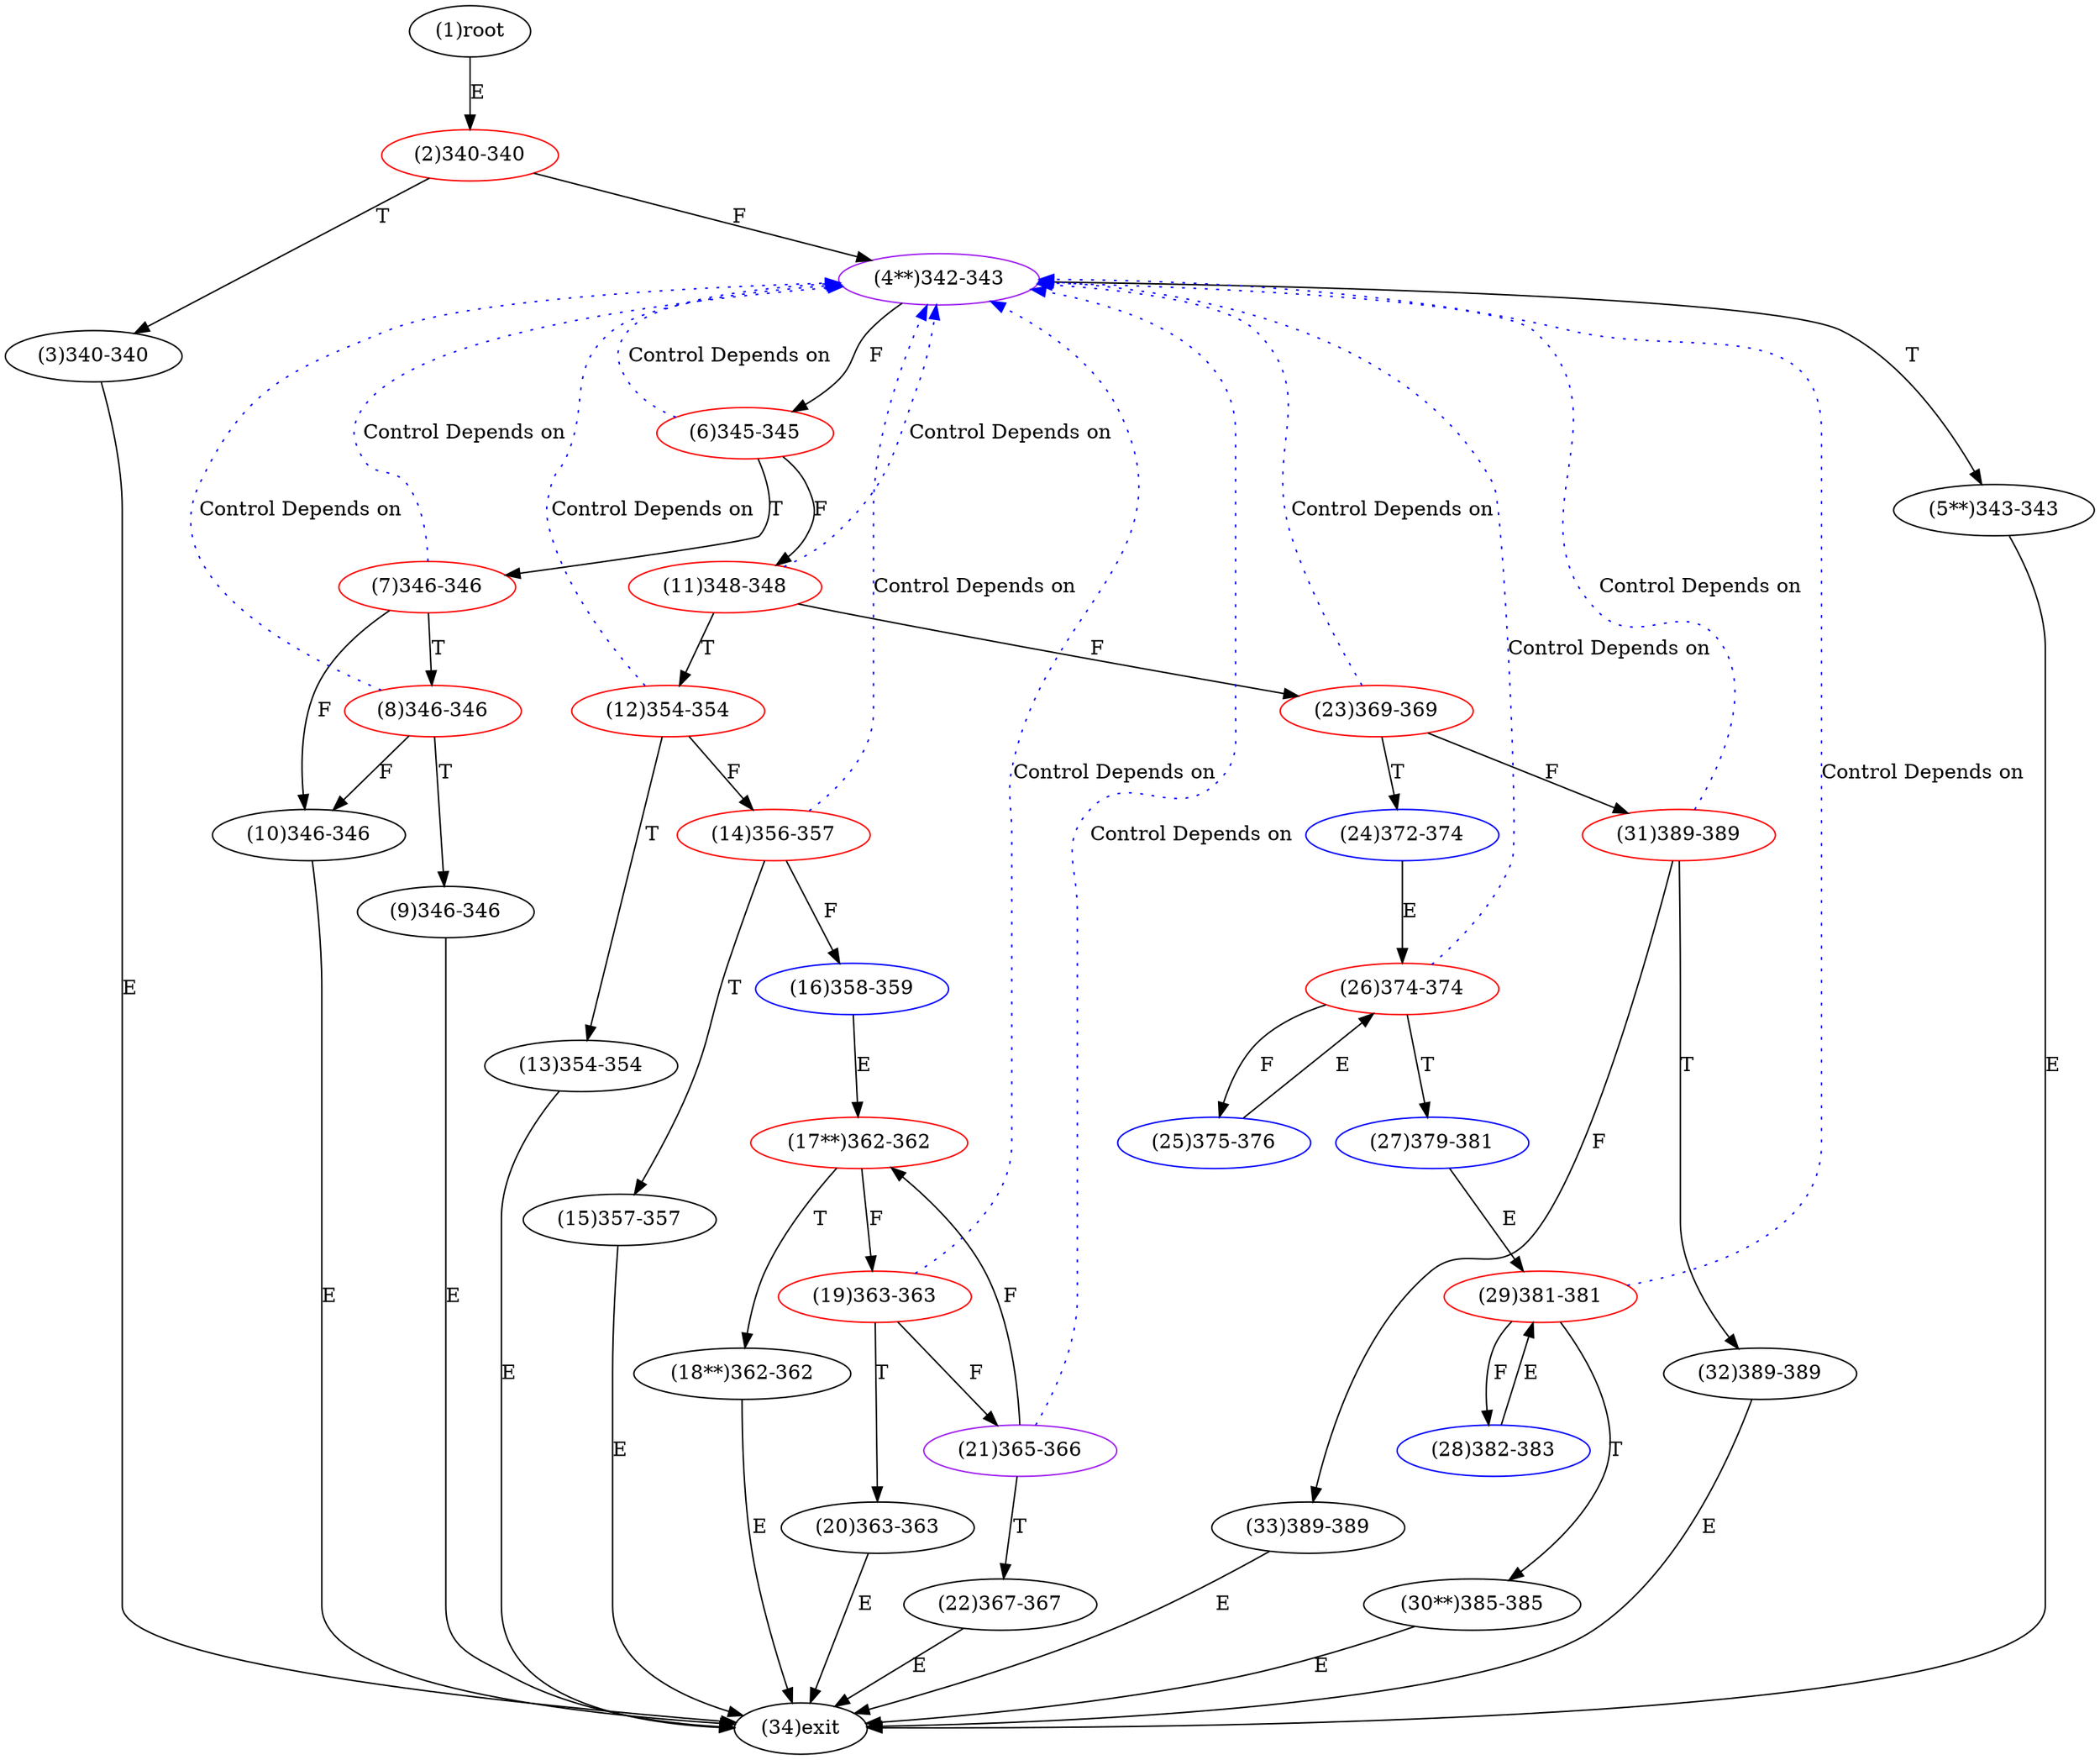digraph "" { 
1[ label="(1)root"];
2[ label="(2)340-340",color=red];
3[ label="(3)340-340"];
4[ label="(4**)342-343",color=purple];
5[ label="(5**)343-343"];
6[ label="(6)345-345",color=red];
7[ label="(7)346-346",color=red];
8[ label="(8)346-346",color=red];
9[ label="(9)346-346"];
10[ label="(10)346-346"];
11[ label="(11)348-348",color=red];
12[ label="(12)354-354",color=red];
13[ label="(13)354-354"];
14[ label="(14)356-357",color=red];
15[ label="(15)357-357"];
17[ label="(17**)362-362",color=red];
16[ label="(16)358-359",color=blue];
19[ label="(19)363-363",color=red];
18[ label="(18**)362-362"];
21[ label="(21)365-366",color=purple];
20[ label="(20)363-363"];
23[ label="(23)369-369",color=red];
22[ label="(22)367-367"];
25[ label="(25)375-376",color=blue];
24[ label="(24)372-374",color=blue];
27[ label="(27)379-381",color=blue];
26[ label="(26)374-374",color=red];
29[ label="(29)381-381",color=red];
28[ label="(28)382-383",color=blue];
31[ label="(31)389-389",color=red];
30[ label="(30**)385-385"];
34[ label="(34)exit"];
32[ label="(32)389-389"];
33[ label="(33)389-389"];
1->2[ label="E"];
2->4[ label="F"];
2->3[ label="T"];
3->34[ label="E"];
4->6[ label="F"];
4->5[ label="T"];
5->34[ label="E"];
6->11[ label="F"];
6->7[ label="T"];
7->10[ label="F"];
7->8[ label="T"];
8->10[ label="F"];
8->9[ label="T"];
9->34[ label="E"];
10->34[ label="E"];
11->23[ label="F"];
11->12[ label="T"];
12->14[ label="F"];
12->13[ label="T"];
13->34[ label="E"];
14->16[ label="F"];
14->15[ label="T"];
15->34[ label="E"];
16->17[ label="E"];
17->19[ label="F"];
17->18[ label="T"];
18->34[ label="E"];
19->21[ label="F"];
19->20[ label="T"];
20->34[ label="E"];
21->17[ label="F"];
21->22[ label="T"];
22->34[ label="E"];
23->31[ label="F"];
23->24[ label="T"];
24->26[ label="E"];
25->26[ label="E"];
26->25[ label="F"];
26->27[ label="T"];
27->29[ label="E"];
28->29[ label="E"];
29->28[ label="F"];
29->30[ label="T"];
30->34[ label="E"];
31->33[ label="F"];
31->32[ label="T"];
32->34[ label="E"];
33->34[ label="E"];
6->4[ color="blue" label="Control Depends on" style = dotted ];
7->4[ color="blue" label="Control Depends on" style = dotted ];
8->4[ color="blue" label="Control Depends on" style = dotted ];
11->4[ color="blue" label="Control Depends on" style = dotted ];
12->4[ color="blue" label="Control Depends on" style = dotted ];
14->4[ color="blue" label="Control Depends on" style = dotted ];
19->4[ color="blue" label="Control Depends on" style = dotted ];
21->4[ color="blue" label="Control Depends on" style = dotted ];
23->4[ color="blue" label="Control Depends on" style = dotted ];
26->4[ color="blue" label="Control Depends on" style = dotted ];
29->4[ color="blue" label="Control Depends on" style = dotted ];
31->4[ color="blue" label="Control Depends on" style = dotted ];
}